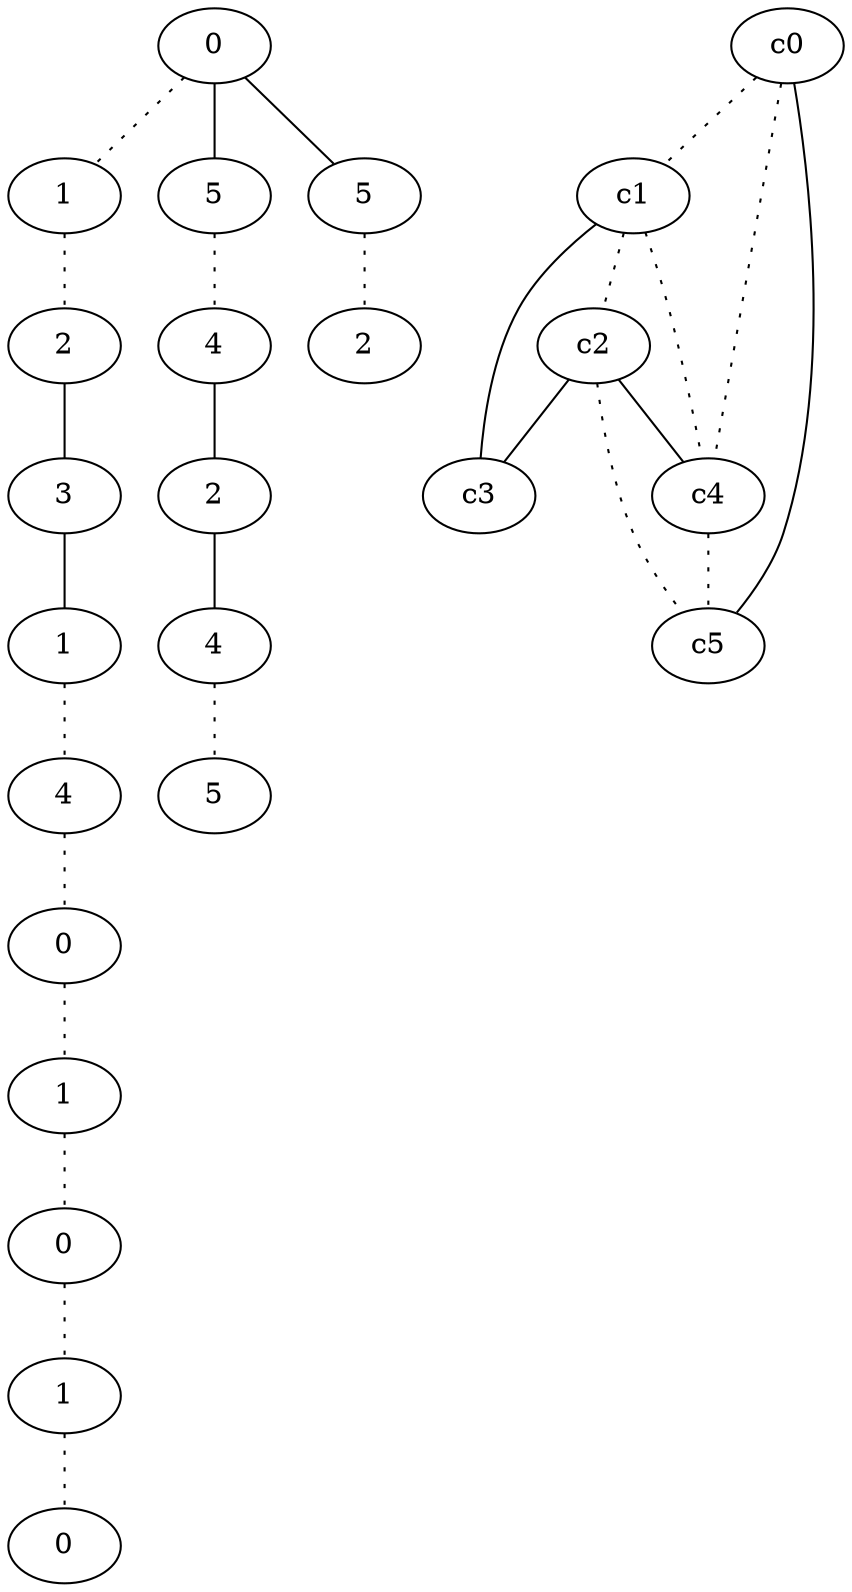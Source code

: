 graph {
a0[label=0];
a1[label=1];
a2[label=2];
a3[label=3];
a4[label=1];
a5[label=4];
a6[label=0];
a7[label=1];
a8[label=0];
a9[label=1];
a10[label=0];
a11[label=5];
a12[label=4];
a13[label=2];
a14[label=4];
a15[label=5];
a16[label=5];
a17[label=2];
a0 -- a1 [style=dotted];
a0 -- a11;
a0 -- a16;
a1 -- a2 [style=dotted];
a2 -- a3;
a3 -- a4;
a4 -- a5 [style=dotted];
a5 -- a6 [style=dotted];
a6 -- a7 [style=dotted];
a7 -- a8 [style=dotted];
a8 -- a9 [style=dotted];
a9 -- a10 [style=dotted];
a11 -- a12 [style=dotted];
a12 -- a13;
a13 -- a14;
a14 -- a15 [style=dotted];
a16 -- a17 [style=dotted];
c0 -- c1 [style=dotted];
c0 -- c4 [style=dotted];
c0 -- c5;
c1 -- c2 [style=dotted];
c1 -- c3;
c1 -- c4 [style=dotted];
c2 -- c3;
c2 -- c4;
c2 -- c5 [style=dotted];
c4 -- c5 [style=dotted];
}
